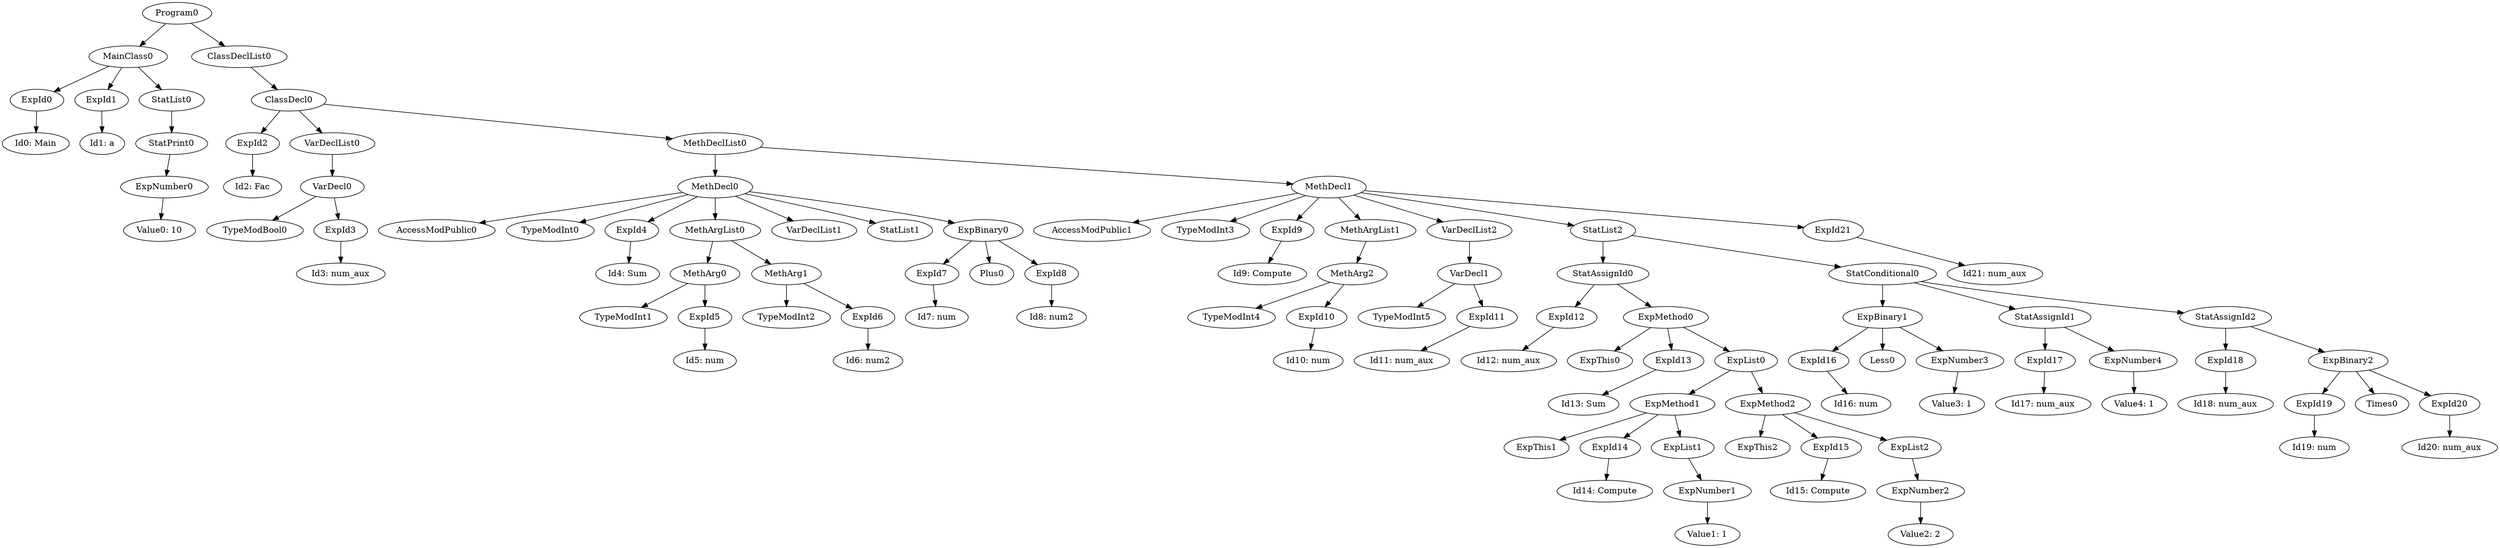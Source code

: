 digraph {
	ordering = out;
	ClassDeclList0 -> ClassDecl0;
	ExpId21 -> "Id21: num_aux";
	StatAssignId2 -> ExpId18;
	StatAssignId2 -> ExpBinary2;
	ExpId18 -> "Id18: num_aux";
	StatAssignId1 -> ExpId17;
	StatAssignId1 -> ExpNumber4;
	ExpId17 -> "Id17: num_aux";
	StatConditional0 -> ExpBinary1;
	StatConditional0 -> StatAssignId1;
	StatConditional0 -> StatAssignId2;
	ExpBinary0 -> ExpId7;
	ExpBinary0 -> Plus0;
	ExpBinary0 -> ExpId8;
	ExpId6 -> "Id6: num2";
	ExpId5 -> "Id5: num";
	ExpId14 -> "Id14: Compute";
	MethArg1 -> TypeModInt2;
	MethArg1 -> ExpId6;
	ExpMethod0 -> ExpThis0;
	ExpMethod0 -> ExpId13;
	ExpMethod0 -> ExpList0;
	ExpId19 -> "Id19: num";
	MethArgList0 -> MethArg0;
	MethArgList0 -> MethArg1;
	MethArg0 -> TypeModInt1;
	MethArg0 -> ExpId5;
	ExpId4 -> "Id4: Sum";
	ExpId3 -> "Id3: num_aux";
	ExpList2 -> ExpNumber2;
	ExpId13 -> "Id13: Sum";
	ClassDecl0 -> ExpId2;
	ClassDecl0 -> VarDeclList0;
	ClassDecl0 -> MethDeclList0;
	MethDecl0 -> AccessModPublic0;
	MethDecl0 -> TypeModInt0;
	MethDecl0 -> ExpId4;
	MethDecl0 -> MethArgList0;
	MethDecl0 -> VarDeclList1;
	MethDecl0 -> StatList1;
	MethDecl0 -> ExpBinary0;
	ExpNumber4 -> "Value4: 1";
	MethArg2 -> TypeModInt4;
	MethArg2 -> ExpId10;
	ExpId7 -> "Id7: num";
	VarDecl0 -> TypeModBool0;
	VarDecl0 -> ExpId3;
	ExpNumber3 -> "Value3: 1";
	ExpNumber0 -> "Value0: 10";
	VarDeclList0 -> VarDecl0;
	MainClass0 -> ExpId0;
	MainClass0 -> ExpId1;
	MainClass0 -> StatList0;
	VarDeclList2 -> VarDecl1;
	StatList0 -> StatPrint0;
	ExpId0 -> "Id0: Main";
	ExpId8 -> "Id8: num2";
	ExpId2 -> "Id2: Fac";
	ExpMethod1 -> ExpThis1;
	ExpMethod1 -> ExpId14;
	ExpMethod1 -> ExpList1;
	Program0 -> MainClass0;
	Program0 -> ClassDeclList0;
	ExpId11 -> "Id11: num_aux";
	StatPrint0 -> ExpNumber0;
	ExpId10 -> "Id10: num";
	MethDeclList0 -> MethDecl0;
	MethDeclList0 -> MethDecl1;
	MethArgList1 -> MethArg2;
	ExpId20 -> "Id20: num_aux";
	MethDecl1 -> AccessModPublic1;
	MethDecl1 -> TypeModInt3;
	MethDecl1 -> ExpId9;
	MethDecl1 -> MethArgList1;
	MethDecl1 -> VarDeclList2;
	MethDecl1 -> StatList2;
	MethDecl1 -> ExpId21;
	VarDecl1 -> TypeModInt5;
	VarDecl1 -> ExpId11;
	ExpId12 -> "Id12: num_aux";
	ExpId16 -> "Id16: num";
	StatAssignId0 -> ExpId12;
	StatAssignId0 -> ExpMethod0;
	ExpNumber1 -> "Value1: 1";
	ExpBinary1 -> ExpId16;
	ExpBinary1 -> Less0;
	ExpBinary1 -> ExpNumber3;
	ExpId1 -> "Id1: a";
	ExpList1 -> ExpNumber1;
	ExpList0 -> ExpMethod1;
	ExpList0 -> ExpMethod2;
	ExpMethod2 -> ExpThis2;
	ExpMethod2 -> ExpId15;
	ExpMethod2 -> ExpList2;
	ExpBinary2 -> ExpId19;
	ExpBinary2 -> Times0;
	ExpBinary2 -> ExpId20;
	ExpId9 -> "Id9: Compute";
	ExpId15 -> "Id15: Compute";
	ExpNumber2 -> "Value2: 2";
	StatList2 -> StatAssignId0;
	StatList2 -> StatConditional0;
}


